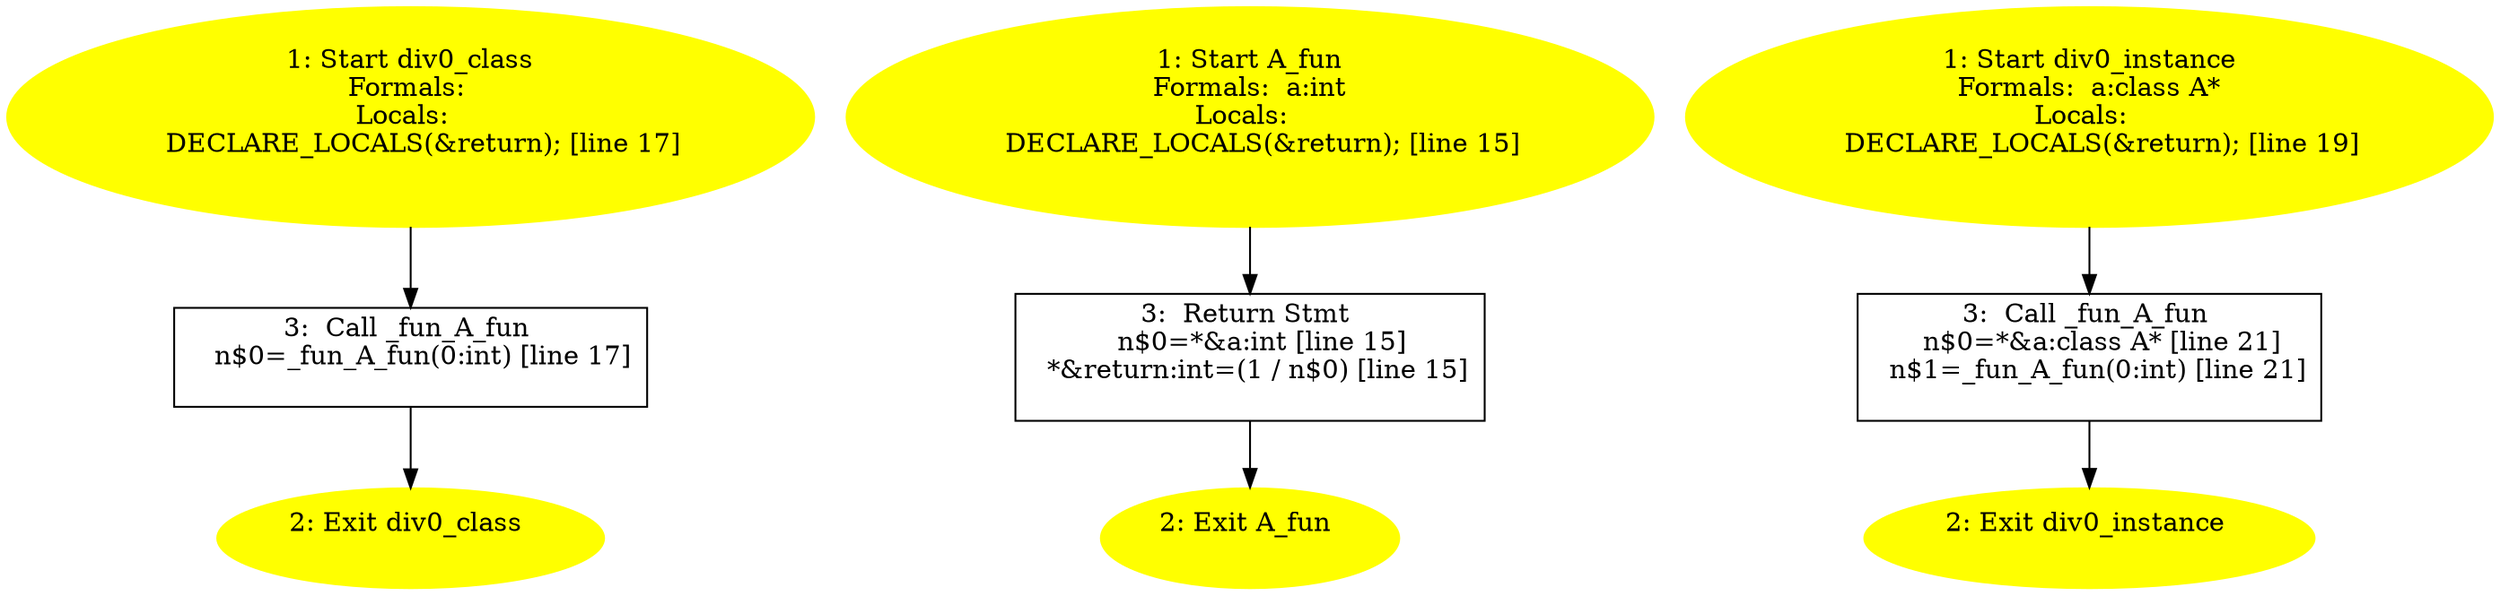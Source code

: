 /* @generated */
digraph iCFG {
"div0_class{d41d8cd98f00b204e9800998ecf8427e_Z10div0_classv}.9cfd421cda204026c57c20d56173738a_1" [label="1: Start div0_class\nFormals: \nLocals:  \n   DECLARE_LOCALS(&return); [line 17]\n " color=yellow style=filled]
	

	 "div0_class{d41d8cd98f00b204e9800998ecf8427e_Z10div0_classv}.9cfd421cda204026c57c20d56173738a_1" -> "div0_class{d41d8cd98f00b204e9800998ecf8427e_Z10div0_classv}.9cfd421cda204026c57c20d56173738a_3" ;
"div0_class{d41d8cd98f00b204e9800998ecf8427e_Z10div0_classv}.9cfd421cda204026c57c20d56173738a_2" [label="2: Exit div0_class \n  " color=yellow style=filled]
	

"div0_class{d41d8cd98f00b204e9800998ecf8427e_Z10div0_classv}.9cfd421cda204026c57c20d56173738a_3" [label="3:  Call _fun_A_fun \n   n$0=_fun_A_fun(0:int) [line 17]\n " shape="box"]
	

	 "div0_class{d41d8cd98f00b204e9800998ecf8427e_Z10div0_classv}.9cfd421cda204026c57c20d56173738a_3" -> "div0_class{d41d8cd98f00b204e9800998ecf8427e_Z10div0_classv}.9cfd421cda204026c57c20d56173738a_2" ;
"A_fun(_ZN1A3funEi).5d18338a76054ff41591eb96e41ae8cd_1" [label="1: Start A_fun\nFormals:  a:int\nLocals:  \n   DECLARE_LOCALS(&return); [line 15]\n " color=yellow style=filled]
	

	 "A_fun(_ZN1A3funEi).5d18338a76054ff41591eb96e41ae8cd_1" -> "A_fun(_ZN1A3funEi).5d18338a76054ff41591eb96e41ae8cd_3" ;
"A_fun(_ZN1A3funEi).5d18338a76054ff41591eb96e41ae8cd_2" [label="2: Exit A_fun \n  " color=yellow style=filled]
	

"A_fun(_ZN1A3funEi).5d18338a76054ff41591eb96e41ae8cd_3" [label="3:  Return Stmt \n   n$0=*&a:int [line 15]\n  *&return:int=(1 / n$0) [line 15]\n " shape="box"]
	

	 "A_fun(_ZN1A3funEi).5d18338a76054ff41591eb96e41ae8cd_3" -> "A_fun(_ZN1A3funEi).5d18338a76054ff41591eb96e41ae8cd_2" ;
"div0_instance{d41d8cd98f00b204e9800998ecf8427e_Z13div0_instanceP1A}.876059188e65719ffcc9521e84c08f34_1" [label="1: Start div0_instance\nFormals:  a:class A*\nLocals:  \n   DECLARE_LOCALS(&return); [line 19]\n " color=yellow style=filled]
	

	 "div0_instance{d41d8cd98f00b204e9800998ecf8427e_Z13div0_instanceP1A}.876059188e65719ffcc9521e84c08f34_1" -> "div0_instance{d41d8cd98f00b204e9800998ecf8427e_Z13div0_instanceP1A}.876059188e65719ffcc9521e84c08f34_3" ;
"div0_instance{d41d8cd98f00b204e9800998ecf8427e_Z13div0_instanceP1A}.876059188e65719ffcc9521e84c08f34_2" [label="2: Exit div0_instance \n  " color=yellow style=filled]
	

"div0_instance{d41d8cd98f00b204e9800998ecf8427e_Z13div0_instanceP1A}.876059188e65719ffcc9521e84c08f34_3" [label="3:  Call _fun_A_fun \n   n$0=*&a:class A* [line 21]\n  n$1=_fun_A_fun(0:int) [line 21]\n " shape="box"]
	

	 "div0_instance{d41d8cd98f00b204e9800998ecf8427e_Z13div0_instanceP1A}.876059188e65719ffcc9521e84c08f34_3" -> "div0_instance{d41d8cd98f00b204e9800998ecf8427e_Z13div0_instanceP1A}.876059188e65719ffcc9521e84c08f34_2" ;
}
